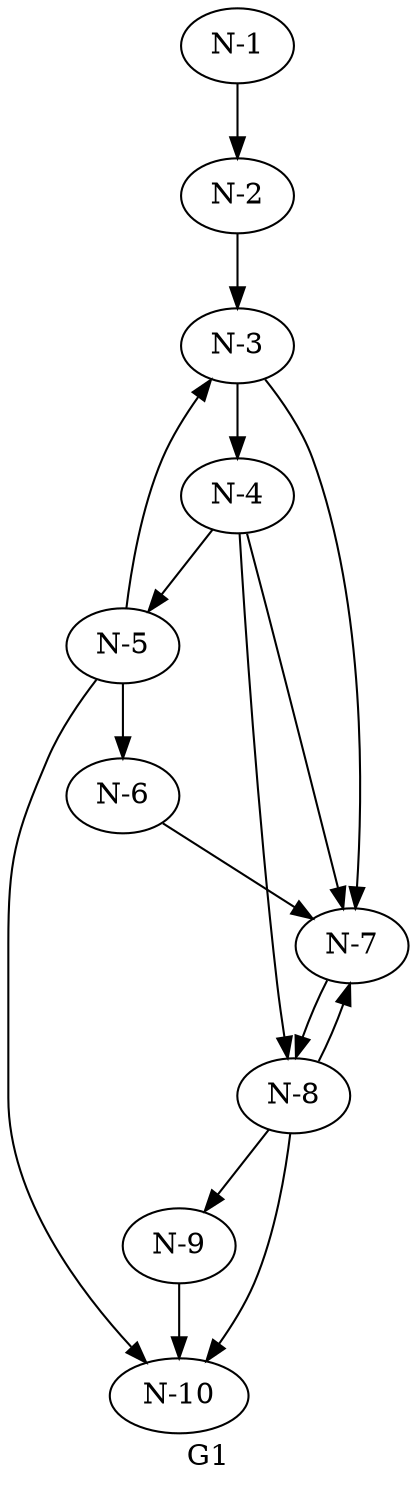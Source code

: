digraph "G1"{
	label="G1";


	// Define the nodes
	N1 [color=black,label="N-1"];
	N2 [color=black,label="N-2"];
	N3 [color=black,label="N-3"];
	N4 [color=black,label="N-4"];
	N5 [color=black,label="N-5"];
	N6 [color=black,label="N-6"];
	N7 [color=black,label="N-7"];
	N8 [color=black,label="N-8"];
	N9 [color=black,label="N-9"];
	N10 [color=black,label="N-10"];


	// Define the edges
	N1 -> N2[color=black,label=""];
	N2 -> N3[color=black,label=""];
	N3 -> N4[color=black,label=""];
	N3 -> N7[color=black,label=""];
	N4 -> N5[color=black,label=""];
	N4 -> N7[color=black,label=""];
	N4 -> N8[color=black,label=""];
	N5 -> N3[color=black,label=""];
	N5 -> N6[color=black,label=""];
	N5 -> N10[color=black,label=""];
	N6 -> N7[color=black,label=""];
	N7 -> N8[color=black,label=""];
	N8 -> N7[color=black,label=""];
	N8 -> N9[color=black,label=""];
	N8 -> N10[color=black,label=""];
	N9 -> N10[color=black,label=""];
}

